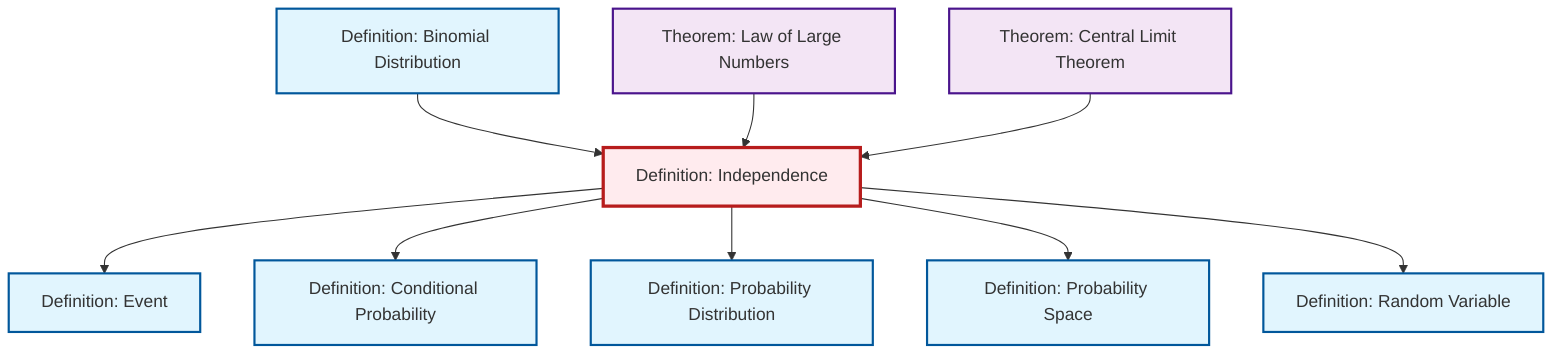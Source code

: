 graph TD
    classDef definition fill:#e1f5fe,stroke:#01579b,stroke-width:2px
    classDef theorem fill:#f3e5f5,stroke:#4a148c,stroke-width:2px
    classDef axiom fill:#fff3e0,stroke:#e65100,stroke-width:2px
    classDef example fill:#e8f5e9,stroke:#1b5e20,stroke-width:2px
    classDef current fill:#ffebee,stroke:#b71c1c,stroke-width:3px
    def-probability-space["Definition: Probability Space"]:::definition
    def-binomial-distribution["Definition: Binomial Distribution"]:::definition
    def-independence["Definition: Independence"]:::definition
    thm-law-of-large-numbers["Theorem: Law of Large Numbers"]:::theorem
    def-event["Definition: Event"]:::definition
    def-probability-distribution["Definition: Probability Distribution"]:::definition
    thm-central-limit["Theorem: Central Limit Theorem"]:::theorem
    def-conditional-probability["Definition: Conditional Probability"]:::definition
    def-random-variable["Definition: Random Variable"]:::definition
    def-independence --> def-event
    def-binomial-distribution --> def-independence
    def-independence --> def-conditional-probability
    def-independence --> def-probability-distribution
    def-independence --> def-probability-space
    def-independence --> def-random-variable
    thm-law-of-large-numbers --> def-independence
    thm-central-limit --> def-independence
    class def-independence current